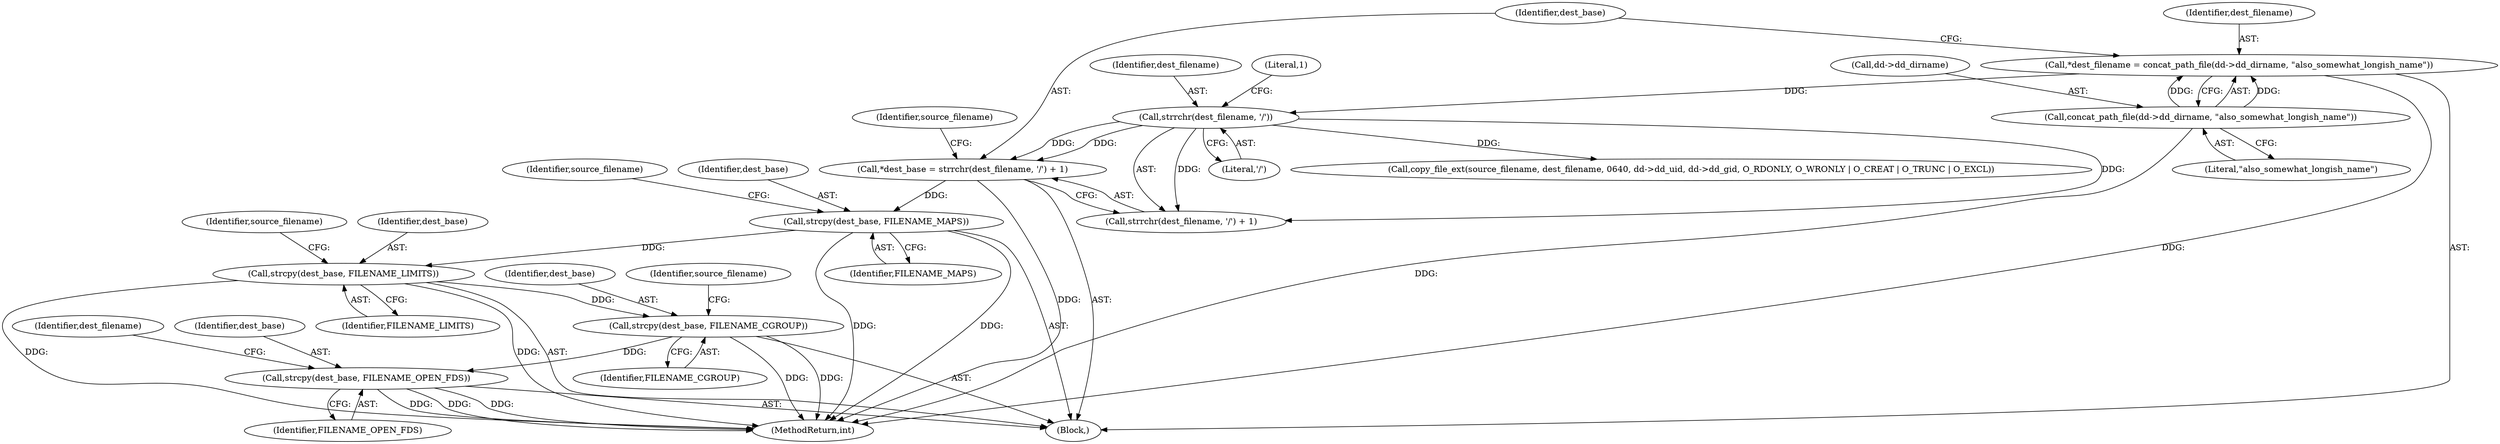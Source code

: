 digraph "0_abrt_8939398b82006ba1fec4ed491339fc075f43fc7c_1@API" {
"1000730" [label="(Call,strcpy(dest_base, FILENAME_LIMITS))"];
"1000704" [label="(Call,strcpy(dest_base, FILENAME_MAPS))"];
"1000692" [label="(Call,*dest_base = strrchr(dest_filename, '/') + 1)"];
"1000695" [label="(Call,strrchr(dest_filename, '/'))"];
"1000684" [label="(Call,*dest_filename = concat_path_file(dd->dd_dirname, \"also_somewhat_longish_name\"))"];
"1000686" [label="(Call,concat_path_file(dd->dd_dirname, \"also_somewhat_longish_name\"))"];
"1000756" [label="(Call,strcpy(dest_base, FILENAME_CGROUP))"];
"1000777" [label="(Call,strcpy(dest_base, FILENAME_OPEN_FDS))"];
"1000706" [label="(Identifier,FILENAME_MAPS)"];
"1000694" [label="(Call,strrchr(dest_filename, '/') + 1)"];
"1000778" [label="(Identifier,dest_base)"];
"1000687" [label="(Call,dd->dd_dirname)"];
"1000708" [label="(Identifier,source_filename)"];
"1000760" [label="(Identifier,source_filename)"];
"1000758" [label="(Identifier,FILENAME_CGROUP)"];
"1000684" [label="(Call,*dest_filename = concat_path_file(dd->dd_dirname, \"also_somewhat_longish_name\"))"];
"1000696" [label="(Identifier,dest_filename)"];
"1000685" [label="(Identifier,dest_filename)"];
"1000697" [label="(Literal,'/')"];
"1000731" [label="(Identifier,dest_base)"];
"1000698" [label="(Literal,1)"];
"1000695" [label="(Call,strrchr(dest_filename, '/'))"];
"1000777" [label="(Call,strcpy(dest_base, FILENAME_OPEN_FDS))"];
"1000757" [label="(Identifier,dest_base)"];
"1000686" [label="(Call,concat_path_file(dd->dd_dirname, \"also_somewhat_longish_name\"))"];
"1000704" [label="(Call,strcpy(dest_base, FILENAME_MAPS))"];
"1000781" [label="(Identifier,dest_filename)"];
"1000779" [label="(Identifier,FILENAME_OPEN_FDS)"];
"1000732" [label="(Identifier,FILENAME_LIMITS)"];
"1000730" [label="(Call,strcpy(dest_base, FILENAME_LIMITS))"];
"1000707" [label="(Call,copy_file_ext(source_filename, dest_filename, 0640, dd->dd_uid, dd->dd_gid, O_RDONLY, O_WRONLY | O_CREAT | O_TRUNC | O_EXCL))"];
"1000734" [label="(Identifier,source_filename)"];
"1000693" [label="(Identifier,dest_base)"];
"1000705" [label="(Identifier,dest_base)"];
"1000692" [label="(Call,*dest_base = strrchr(dest_filename, '/') + 1)"];
"1000756" [label="(Call,strcpy(dest_base, FILENAME_CGROUP))"];
"1000701" [label="(Identifier,source_filename)"];
"1001237" [label="(MethodReturn,int)"];
"1000659" [label="(Block,)"];
"1000690" [label="(Literal,\"also_somewhat_longish_name\")"];
"1000730" -> "1000659"  [label="AST: "];
"1000730" -> "1000732"  [label="CFG: "];
"1000731" -> "1000730"  [label="AST: "];
"1000732" -> "1000730"  [label="AST: "];
"1000734" -> "1000730"  [label="CFG: "];
"1000730" -> "1001237"  [label="DDG: "];
"1000730" -> "1001237"  [label="DDG: "];
"1000704" -> "1000730"  [label="DDG: "];
"1000730" -> "1000756"  [label="DDG: "];
"1000704" -> "1000659"  [label="AST: "];
"1000704" -> "1000706"  [label="CFG: "];
"1000705" -> "1000704"  [label="AST: "];
"1000706" -> "1000704"  [label="AST: "];
"1000708" -> "1000704"  [label="CFG: "];
"1000704" -> "1001237"  [label="DDG: "];
"1000704" -> "1001237"  [label="DDG: "];
"1000692" -> "1000704"  [label="DDG: "];
"1000692" -> "1000659"  [label="AST: "];
"1000692" -> "1000694"  [label="CFG: "];
"1000693" -> "1000692"  [label="AST: "];
"1000694" -> "1000692"  [label="AST: "];
"1000701" -> "1000692"  [label="CFG: "];
"1000692" -> "1001237"  [label="DDG: "];
"1000695" -> "1000692"  [label="DDG: "];
"1000695" -> "1000692"  [label="DDG: "];
"1000695" -> "1000694"  [label="AST: "];
"1000695" -> "1000697"  [label="CFG: "];
"1000696" -> "1000695"  [label="AST: "];
"1000697" -> "1000695"  [label="AST: "];
"1000698" -> "1000695"  [label="CFG: "];
"1000695" -> "1000694"  [label="DDG: "];
"1000695" -> "1000694"  [label="DDG: "];
"1000684" -> "1000695"  [label="DDG: "];
"1000695" -> "1000707"  [label="DDG: "];
"1000684" -> "1000659"  [label="AST: "];
"1000684" -> "1000686"  [label="CFG: "];
"1000685" -> "1000684"  [label="AST: "];
"1000686" -> "1000684"  [label="AST: "];
"1000693" -> "1000684"  [label="CFG: "];
"1000684" -> "1001237"  [label="DDG: "];
"1000686" -> "1000684"  [label="DDG: "];
"1000686" -> "1000684"  [label="DDG: "];
"1000686" -> "1000690"  [label="CFG: "];
"1000687" -> "1000686"  [label="AST: "];
"1000690" -> "1000686"  [label="AST: "];
"1000686" -> "1001237"  [label="DDG: "];
"1000756" -> "1000659"  [label="AST: "];
"1000756" -> "1000758"  [label="CFG: "];
"1000757" -> "1000756"  [label="AST: "];
"1000758" -> "1000756"  [label="AST: "];
"1000760" -> "1000756"  [label="CFG: "];
"1000756" -> "1001237"  [label="DDG: "];
"1000756" -> "1001237"  [label="DDG: "];
"1000756" -> "1000777"  [label="DDG: "];
"1000777" -> "1000659"  [label="AST: "];
"1000777" -> "1000779"  [label="CFG: "];
"1000778" -> "1000777"  [label="AST: "];
"1000779" -> "1000777"  [label="AST: "];
"1000781" -> "1000777"  [label="CFG: "];
"1000777" -> "1001237"  [label="DDG: "];
"1000777" -> "1001237"  [label="DDG: "];
"1000777" -> "1001237"  [label="DDG: "];
}
